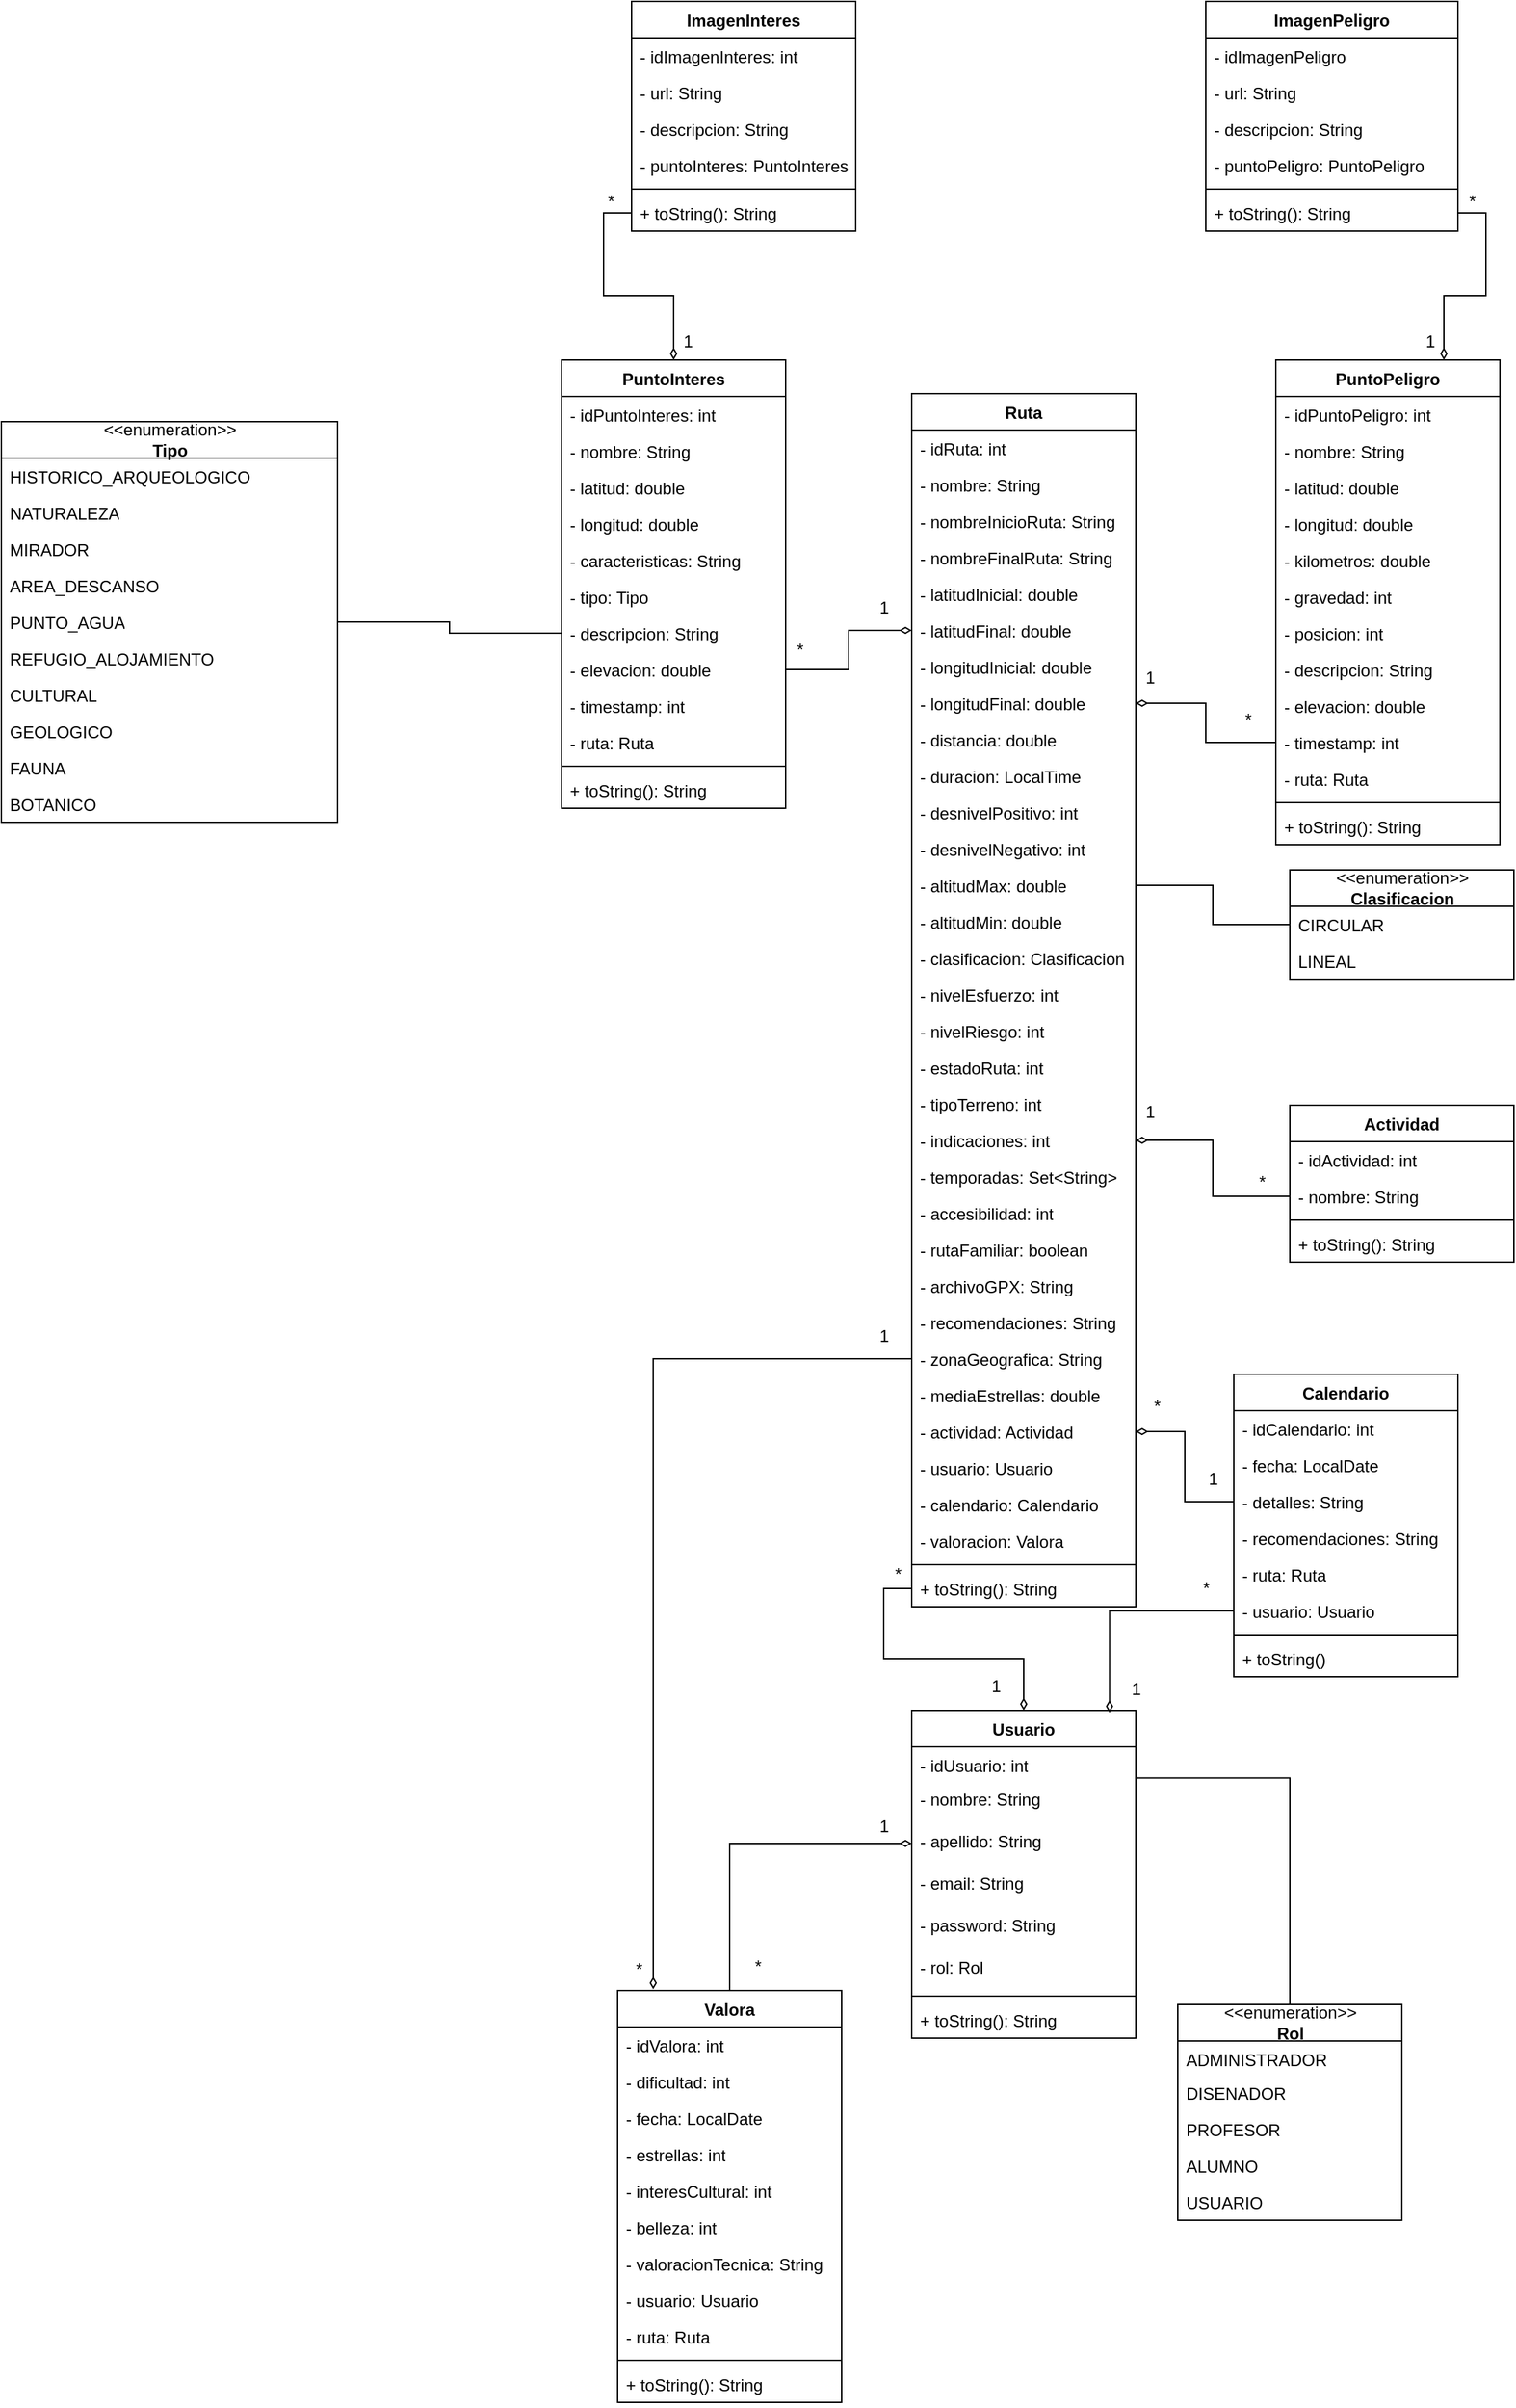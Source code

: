 <mxfile version="24.6.1" type="device">
  <diagram id="C5RBs43oDa-KdzZeNtuy" name="Page-1">
    <mxGraphModel dx="2514" dy="2162" grid="1" gridSize="10" guides="1" tooltips="1" connect="1" arrows="1" fold="1" page="1" pageScale="1" pageWidth="827" pageHeight="1169" math="0" shadow="0">
      <root>
        <mxCell id="WIyWlLk6GJQsqaUBKTNV-0" />
        <mxCell id="WIyWlLk6GJQsqaUBKTNV-1" parent="WIyWlLk6GJQsqaUBKTNV-0" />
        <mxCell id="MdU05wu-IwTiw0O_r14u-0" value="Usuario" style="swimlane;fontStyle=1;align=center;verticalAlign=top;childLayout=stackLayout;horizontal=1;startSize=26;horizontalStack=0;resizeParent=1;resizeParentMax=0;resizeLast=0;collapsible=1;marginBottom=0;whiteSpace=wrap;html=1;" parent="WIyWlLk6GJQsqaUBKTNV-1" vertex="1">
          <mxGeometry x="300" y="500" width="160" height="234" as="geometry" />
        </mxCell>
        <mxCell id="MdU05wu-IwTiw0O_r14u-1" value="- idUsuario: int" style="text;strokeColor=none;fillColor=none;align=left;verticalAlign=top;spacingLeft=4;spacingRight=4;overflow=hidden;rotatable=0;points=[[0,0.5],[1,0.5]];portConstraint=eastwest;whiteSpace=wrap;html=1;" parent="MdU05wu-IwTiw0O_r14u-0" vertex="1">
          <mxGeometry y="26" width="160" height="24" as="geometry" />
        </mxCell>
        <mxCell id="MdU05wu-IwTiw0O_r14u-82" value="- nombre: String" style="text;strokeColor=none;fillColor=none;align=left;verticalAlign=top;spacingLeft=4;spacingRight=4;overflow=hidden;rotatable=0;points=[[0,0.5],[1,0.5]];portConstraint=eastwest;whiteSpace=wrap;html=1;" parent="MdU05wu-IwTiw0O_r14u-0" vertex="1">
          <mxGeometry y="50" width="160" height="30" as="geometry" />
        </mxCell>
        <mxCell id="MdU05wu-IwTiw0O_r14u-83" value="- apellido: String" style="text;strokeColor=none;fillColor=none;align=left;verticalAlign=top;spacingLeft=4;spacingRight=4;overflow=hidden;rotatable=0;points=[[0,0.5],[1,0.5]];portConstraint=eastwest;whiteSpace=wrap;html=1;" parent="MdU05wu-IwTiw0O_r14u-0" vertex="1">
          <mxGeometry y="80" width="160" height="30" as="geometry" />
        </mxCell>
        <mxCell id="MdU05wu-IwTiw0O_r14u-87" value="- email: String" style="text;strokeColor=none;fillColor=none;align=left;verticalAlign=top;spacingLeft=4;spacingRight=4;overflow=hidden;rotatable=0;points=[[0,0.5],[1,0.5]];portConstraint=eastwest;whiteSpace=wrap;html=1;" parent="MdU05wu-IwTiw0O_r14u-0" vertex="1">
          <mxGeometry y="110" width="160" height="30" as="geometry" />
        </mxCell>
        <mxCell id="MdU05wu-IwTiw0O_r14u-88" value="- password: String" style="text;strokeColor=none;fillColor=none;align=left;verticalAlign=top;spacingLeft=4;spacingRight=4;overflow=hidden;rotatable=0;points=[[0,0.5],[1,0.5]];portConstraint=eastwest;whiteSpace=wrap;html=1;" parent="MdU05wu-IwTiw0O_r14u-0" vertex="1">
          <mxGeometry y="140" width="160" height="30" as="geometry" />
        </mxCell>
        <mxCell id="MdU05wu-IwTiw0O_r14u-89" value="- rol: Rol" style="text;strokeColor=none;fillColor=none;align=left;verticalAlign=top;spacingLeft=4;spacingRight=4;overflow=hidden;rotatable=0;points=[[0,0.5],[1,0.5]];portConstraint=eastwest;whiteSpace=wrap;html=1;" parent="MdU05wu-IwTiw0O_r14u-0" vertex="1">
          <mxGeometry y="170" width="160" height="30" as="geometry" />
        </mxCell>
        <mxCell id="MdU05wu-IwTiw0O_r14u-2" value="" style="line;strokeWidth=1;fillColor=none;align=left;verticalAlign=middle;spacingTop=-1;spacingLeft=3;spacingRight=3;rotatable=0;labelPosition=right;points=[];portConstraint=eastwest;strokeColor=inherit;" parent="MdU05wu-IwTiw0O_r14u-0" vertex="1">
          <mxGeometry y="200" width="160" height="8" as="geometry" />
        </mxCell>
        <mxCell id="MdU05wu-IwTiw0O_r14u-3" value="+ toString(): String" style="text;strokeColor=none;fillColor=none;align=left;verticalAlign=top;spacingLeft=4;spacingRight=4;overflow=hidden;rotatable=0;points=[[0,0.5],[1,0.5]];portConstraint=eastwest;whiteSpace=wrap;html=1;" parent="MdU05wu-IwTiw0O_r14u-0" vertex="1">
          <mxGeometry y="208" width="160" height="26" as="geometry" />
        </mxCell>
        <mxCell id="MdU05wu-IwTiw0O_r14u-57" value="&lt;div&gt;&amp;lt;&amp;lt;enumeration&amp;gt;&amp;gt;&lt;/div&gt;&lt;div&gt;&lt;b&gt;Rol&lt;/b&gt;&lt;/div&gt;" style="swimlane;fontStyle=0;childLayout=stackLayout;horizontal=1;startSize=26;fillColor=none;horizontalStack=0;resizeParent=1;resizeParentMax=0;resizeLast=0;collapsible=1;marginBottom=0;html=1;" parent="WIyWlLk6GJQsqaUBKTNV-1" vertex="1">
          <mxGeometry x="490" y="710" width="160" height="154" as="geometry" />
        </mxCell>
        <mxCell id="MdU05wu-IwTiw0O_r14u-58" value="ADMINISTRADOR" style="text;strokeColor=none;fillColor=none;align=left;verticalAlign=top;spacingLeft=4;spacingRight=4;overflow=hidden;rotatable=0;points=[[0,0.5],[1,0.5]];portConstraint=eastwest;whiteSpace=wrap;html=1;" parent="MdU05wu-IwTiw0O_r14u-57" vertex="1">
          <mxGeometry y="26" width="160" height="24" as="geometry" />
        </mxCell>
        <mxCell id="MdU05wu-IwTiw0O_r14u-59" value="DISENADOR" style="text;strokeColor=none;fillColor=none;align=left;verticalAlign=top;spacingLeft=4;spacingRight=4;overflow=hidden;rotatable=0;points=[[0,0.5],[1,0.5]];portConstraint=eastwest;whiteSpace=wrap;html=1;" parent="MdU05wu-IwTiw0O_r14u-57" vertex="1">
          <mxGeometry y="50" width="160" height="26" as="geometry" />
        </mxCell>
        <mxCell id="MdU05wu-IwTiw0O_r14u-60" value="PROFESOR" style="text;strokeColor=none;fillColor=none;align=left;verticalAlign=top;spacingLeft=4;spacingRight=4;overflow=hidden;rotatable=0;points=[[0,0.5],[1,0.5]];portConstraint=eastwest;whiteSpace=wrap;html=1;" parent="MdU05wu-IwTiw0O_r14u-57" vertex="1">
          <mxGeometry y="76" width="160" height="26" as="geometry" />
        </mxCell>
        <mxCell id="MdU05wu-IwTiw0O_r14u-64" value="ALUMNO" style="text;strokeColor=none;fillColor=none;align=left;verticalAlign=top;spacingLeft=4;spacingRight=4;overflow=hidden;rotatable=0;points=[[0,0.5],[1,0.5]];portConstraint=eastwest;whiteSpace=wrap;html=1;" parent="MdU05wu-IwTiw0O_r14u-57" vertex="1">
          <mxGeometry y="102" width="160" height="26" as="geometry" />
        </mxCell>
        <mxCell id="MdU05wu-IwTiw0O_r14u-65" value="USUARIO" style="text;strokeColor=none;fillColor=none;align=left;verticalAlign=top;spacingLeft=4;spacingRight=4;overflow=hidden;rotatable=0;points=[[0,0.5],[1,0.5]];portConstraint=eastwest;whiteSpace=wrap;html=1;" parent="MdU05wu-IwTiw0O_r14u-57" vertex="1">
          <mxGeometry y="128" width="160" height="26" as="geometry" />
        </mxCell>
        <mxCell id="MdU05wu-IwTiw0O_r14u-68" style="edgeStyle=orthogonalEdgeStyle;rounded=0;orthogonalLoop=1;jettySize=auto;html=1;exitX=0.5;exitY=0;exitDx=0;exitDy=0;entryX=1.006;entryY=0.926;entryDx=0;entryDy=0;entryPerimeter=0;endArrow=none;endFill=0;" parent="WIyWlLk6GJQsqaUBKTNV-1" source="MdU05wu-IwTiw0O_r14u-57" target="MdU05wu-IwTiw0O_r14u-1" edge="1">
          <mxGeometry relative="1" as="geometry" />
        </mxCell>
        <mxCell id="MdU05wu-IwTiw0O_r14u-90" style="edgeStyle=orthogonalEdgeStyle;rounded=0;orthogonalLoop=1;jettySize=auto;html=1;exitX=0.5;exitY=0;exitDx=0;exitDy=0;entryX=0;entryY=0.5;entryDx=0;entryDy=0;endArrow=diamondThin;endFill=0;" parent="WIyWlLk6GJQsqaUBKTNV-1" source="MdU05wu-IwTiw0O_r14u-69" target="MdU05wu-IwTiw0O_r14u-83" edge="1">
          <mxGeometry relative="1" as="geometry" />
        </mxCell>
        <mxCell id="MdU05wu-IwTiw0O_r14u-69" value="Valora" style="swimlane;fontStyle=1;align=center;verticalAlign=top;childLayout=stackLayout;horizontal=1;startSize=26;horizontalStack=0;resizeParent=1;resizeParentMax=0;resizeLast=0;collapsible=1;marginBottom=0;whiteSpace=wrap;html=1;" parent="WIyWlLk6GJQsqaUBKTNV-1" vertex="1">
          <mxGeometry x="90" y="700" width="160" height="294" as="geometry" />
        </mxCell>
        <mxCell id="MdU05wu-IwTiw0O_r14u-70" value="- idValora: int" style="text;strokeColor=none;fillColor=none;align=left;verticalAlign=top;spacingLeft=4;spacingRight=4;overflow=hidden;rotatable=0;points=[[0,0.5],[1,0.5]];portConstraint=eastwest;whiteSpace=wrap;html=1;" parent="MdU05wu-IwTiw0O_r14u-69" vertex="1">
          <mxGeometry y="26" width="160" height="26" as="geometry" />
        </mxCell>
        <mxCell id="MdU05wu-IwTiw0O_r14u-73" value="- dificultad: int" style="text;strokeColor=none;fillColor=none;align=left;verticalAlign=top;spacingLeft=4;spacingRight=4;overflow=hidden;rotatable=0;points=[[0,0.5],[1,0.5]];portConstraint=eastwest;whiteSpace=wrap;html=1;" parent="MdU05wu-IwTiw0O_r14u-69" vertex="1">
          <mxGeometry y="52" width="160" height="26" as="geometry" />
        </mxCell>
        <mxCell id="MdU05wu-IwTiw0O_r14u-75" value="- fecha: LocalDate" style="text;strokeColor=none;fillColor=none;align=left;verticalAlign=top;spacingLeft=4;spacingRight=4;overflow=hidden;rotatable=0;points=[[0,0.5],[1,0.5]];portConstraint=eastwest;whiteSpace=wrap;html=1;" parent="MdU05wu-IwTiw0O_r14u-69" vertex="1">
          <mxGeometry y="78" width="160" height="26" as="geometry" />
        </mxCell>
        <mxCell id="MdU05wu-IwTiw0O_r14u-76" value="- estrellas: int" style="text;strokeColor=none;fillColor=none;align=left;verticalAlign=top;spacingLeft=4;spacingRight=4;overflow=hidden;rotatable=0;points=[[0,0.5],[1,0.5]];portConstraint=eastwest;whiteSpace=wrap;html=1;" parent="MdU05wu-IwTiw0O_r14u-69" vertex="1">
          <mxGeometry y="104" width="160" height="26" as="geometry" />
        </mxCell>
        <mxCell id="MdU05wu-IwTiw0O_r14u-77" value="- interesCultural: int" style="text;strokeColor=none;fillColor=none;align=left;verticalAlign=top;spacingLeft=4;spacingRight=4;overflow=hidden;rotatable=0;points=[[0,0.5],[1,0.5]];portConstraint=eastwest;whiteSpace=wrap;html=1;" parent="MdU05wu-IwTiw0O_r14u-69" vertex="1">
          <mxGeometry y="130" width="160" height="26" as="geometry" />
        </mxCell>
        <mxCell id="MdU05wu-IwTiw0O_r14u-78" value="- belleza: int" style="text;strokeColor=none;fillColor=none;align=left;verticalAlign=top;spacingLeft=4;spacingRight=4;overflow=hidden;rotatable=0;points=[[0,0.5],[1,0.5]];portConstraint=eastwest;whiteSpace=wrap;html=1;" parent="MdU05wu-IwTiw0O_r14u-69" vertex="1">
          <mxGeometry y="156" width="160" height="26" as="geometry" />
        </mxCell>
        <mxCell id="MdU05wu-IwTiw0O_r14u-79" value="- valoracionTecnica: String" style="text;strokeColor=none;fillColor=none;align=left;verticalAlign=top;spacingLeft=4;spacingRight=4;overflow=hidden;rotatable=0;points=[[0,0.5],[1,0.5]];portConstraint=eastwest;whiteSpace=wrap;html=1;" parent="MdU05wu-IwTiw0O_r14u-69" vertex="1">
          <mxGeometry y="182" width="160" height="26" as="geometry" />
        </mxCell>
        <mxCell id="MdU05wu-IwTiw0O_r14u-80" value="- usuario: Usuario" style="text;strokeColor=none;fillColor=none;align=left;verticalAlign=top;spacingLeft=4;spacingRight=4;overflow=hidden;rotatable=0;points=[[0,0.5],[1,0.5]];portConstraint=eastwest;whiteSpace=wrap;html=1;" parent="MdU05wu-IwTiw0O_r14u-69" vertex="1">
          <mxGeometry y="208" width="160" height="26" as="geometry" />
        </mxCell>
        <mxCell id="MdU05wu-IwTiw0O_r14u-81" value="- ruta: Ruta" style="text;strokeColor=none;fillColor=none;align=left;verticalAlign=top;spacingLeft=4;spacingRight=4;overflow=hidden;rotatable=0;points=[[0,0.5],[1,0.5]];portConstraint=eastwest;whiteSpace=wrap;html=1;" parent="MdU05wu-IwTiw0O_r14u-69" vertex="1">
          <mxGeometry y="234" width="160" height="26" as="geometry" />
        </mxCell>
        <mxCell id="MdU05wu-IwTiw0O_r14u-71" value="" style="line;strokeWidth=1;fillColor=none;align=left;verticalAlign=middle;spacingTop=-1;spacingLeft=3;spacingRight=3;rotatable=0;labelPosition=right;points=[];portConstraint=eastwest;strokeColor=inherit;" parent="MdU05wu-IwTiw0O_r14u-69" vertex="1">
          <mxGeometry y="260" width="160" height="8" as="geometry" />
        </mxCell>
        <mxCell id="MdU05wu-IwTiw0O_r14u-72" value="+ toString(): String" style="text;strokeColor=none;fillColor=none;align=left;verticalAlign=top;spacingLeft=4;spacingRight=4;overflow=hidden;rotatable=0;points=[[0,0.5],[1,0.5]];portConstraint=eastwest;whiteSpace=wrap;html=1;" parent="MdU05wu-IwTiw0O_r14u-69" vertex="1">
          <mxGeometry y="268" width="160" height="26" as="geometry" />
        </mxCell>
        <mxCell id="MdU05wu-IwTiw0O_r14u-91" value="Calendario" style="swimlane;fontStyle=1;align=center;verticalAlign=top;childLayout=stackLayout;horizontal=1;startSize=26;horizontalStack=0;resizeParent=1;resizeParentMax=0;resizeLast=0;collapsible=1;marginBottom=0;whiteSpace=wrap;html=1;" parent="WIyWlLk6GJQsqaUBKTNV-1" vertex="1">
          <mxGeometry x="530" y="260" width="160" height="216" as="geometry" />
        </mxCell>
        <mxCell id="MdU05wu-IwTiw0O_r14u-92" value="- idCalendario: int" style="text;strokeColor=none;fillColor=none;align=left;verticalAlign=top;spacingLeft=4;spacingRight=4;overflow=hidden;rotatable=0;points=[[0,0.5],[1,0.5]];portConstraint=eastwest;whiteSpace=wrap;html=1;" parent="MdU05wu-IwTiw0O_r14u-91" vertex="1">
          <mxGeometry y="26" width="160" height="26" as="geometry" />
        </mxCell>
        <mxCell id="MdU05wu-IwTiw0O_r14u-95" value="- fecha: LocalDate" style="text;strokeColor=none;fillColor=none;align=left;verticalAlign=top;spacingLeft=4;spacingRight=4;overflow=hidden;rotatable=0;points=[[0,0.5],[1,0.5]];portConstraint=eastwest;whiteSpace=wrap;html=1;" parent="MdU05wu-IwTiw0O_r14u-91" vertex="1">
          <mxGeometry y="52" width="160" height="26" as="geometry" />
        </mxCell>
        <mxCell id="MdU05wu-IwTiw0O_r14u-96" value="- detalles: String" style="text;strokeColor=none;fillColor=none;align=left;verticalAlign=top;spacingLeft=4;spacingRight=4;overflow=hidden;rotatable=0;points=[[0,0.5],[1,0.5]];portConstraint=eastwest;whiteSpace=wrap;html=1;" parent="MdU05wu-IwTiw0O_r14u-91" vertex="1">
          <mxGeometry y="78" width="160" height="26" as="geometry" />
        </mxCell>
        <mxCell id="MdU05wu-IwTiw0O_r14u-97" value="- recomendaciones: String" style="text;strokeColor=none;fillColor=none;align=left;verticalAlign=top;spacingLeft=4;spacingRight=4;overflow=hidden;rotatable=0;points=[[0,0.5],[1,0.5]];portConstraint=eastwest;whiteSpace=wrap;html=1;" parent="MdU05wu-IwTiw0O_r14u-91" vertex="1">
          <mxGeometry y="104" width="160" height="26" as="geometry" />
        </mxCell>
        <mxCell id="MdU05wu-IwTiw0O_r14u-98" value="- ruta: Ruta" style="text;strokeColor=none;fillColor=none;align=left;verticalAlign=top;spacingLeft=4;spacingRight=4;overflow=hidden;rotatable=0;points=[[0,0.5],[1,0.5]];portConstraint=eastwest;whiteSpace=wrap;html=1;" parent="MdU05wu-IwTiw0O_r14u-91" vertex="1">
          <mxGeometry y="130" width="160" height="26" as="geometry" />
        </mxCell>
        <mxCell id="MdU05wu-IwTiw0O_r14u-99" value="- usuario: Usuario" style="text;strokeColor=none;fillColor=none;align=left;verticalAlign=top;spacingLeft=4;spacingRight=4;overflow=hidden;rotatable=0;points=[[0,0.5],[1,0.5]];portConstraint=eastwest;whiteSpace=wrap;html=1;" parent="MdU05wu-IwTiw0O_r14u-91" vertex="1">
          <mxGeometry y="156" width="160" height="26" as="geometry" />
        </mxCell>
        <mxCell id="MdU05wu-IwTiw0O_r14u-93" value="" style="line;strokeWidth=1;fillColor=none;align=left;verticalAlign=middle;spacingTop=-1;spacingLeft=3;spacingRight=3;rotatable=0;labelPosition=right;points=[];portConstraint=eastwest;strokeColor=inherit;" parent="MdU05wu-IwTiw0O_r14u-91" vertex="1">
          <mxGeometry y="182" width="160" height="8" as="geometry" />
        </mxCell>
        <mxCell id="MdU05wu-IwTiw0O_r14u-94" value="+ toString()" style="text;strokeColor=none;fillColor=none;align=left;verticalAlign=top;spacingLeft=4;spacingRight=4;overflow=hidden;rotatable=0;points=[[0,0.5],[1,0.5]];portConstraint=eastwest;whiteSpace=wrap;html=1;" parent="MdU05wu-IwTiw0O_r14u-91" vertex="1">
          <mxGeometry y="190" width="160" height="26" as="geometry" />
        </mxCell>
        <mxCell id="MdU05wu-IwTiw0O_r14u-101" value="Ruta" style="swimlane;fontStyle=1;align=center;verticalAlign=top;childLayout=stackLayout;horizontal=1;startSize=26;horizontalStack=0;resizeParent=1;resizeParentMax=0;resizeLast=0;collapsible=1;marginBottom=0;whiteSpace=wrap;html=1;" parent="WIyWlLk6GJQsqaUBKTNV-1" vertex="1">
          <mxGeometry x="300" y="-440" width="160" height="866" as="geometry" />
        </mxCell>
        <mxCell id="MdU05wu-IwTiw0O_r14u-102" value="- idRuta: int" style="text;strokeColor=none;fillColor=none;align=left;verticalAlign=top;spacingLeft=4;spacingRight=4;overflow=hidden;rotatable=0;points=[[0,0.5],[1,0.5]];portConstraint=eastwest;whiteSpace=wrap;html=1;" parent="MdU05wu-IwTiw0O_r14u-101" vertex="1">
          <mxGeometry y="26" width="160" height="26" as="geometry" />
        </mxCell>
        <mxCell id="MdU05wu-IwTiw0O_r14u-105" value="- nombre: String" style="text;strokeColor=none;fillColor=none;align=left;verticalAlign=top;spacingLeft=4;spacingRight=4;overflow=hidden;rotatable=0;points=[[0,0.5],[1,0.5]];portConstraint=eastwest;whiteSpace=wrap;html=1;" parent="MdU05wu-IwTiw0O_r14u-101" vertex="1">
          <mxGeometry y="52" width="160" height="26" as="geometry" />
        </mxCell>
        <mxCell id="MdU05wu-IwTiw0O_r14u-106" value="- nombreInicioRuta: String" style="text;strokeColor=none;fillColor=none;align=left;verticalAlign=top;spacingLeft=4;spacingRight=4;overflow=hidden;rotatable=0;points=[[0,0.5],[1,0.5]];portConstraint=eastwest;whiteSpace=wrap;html=1;" parent="MdU05wu-IwTiw0O_r14u-101" vertex="1">
          <mxGeometry y="78" width="160" height="26" as="geometry" />
        </mxCell>
        <mxCell id="MdU05wu-IwTiw0O_r14u-107" value="- nombreFinalRuta: String" style="text;strokeColor=none;fillColor=none;align=left;verticalAlign=top;spacingLeft=4;spacingRight=4;overflow=hidden;rotatable=0;points=[[0,0.5],[1,0.5]];portConstraint=eastwest;whiteSpace=wrap;html=1;" parent="MdU05wu-IwTiw0O_r14u-101" vertex="1">
          <mxGeometry y="104" width="160" height="26" as="geometry" />
        </mxCell>
        <mxCell id="MdU05wu-IwTiw0O_r14u-108" value="- latitudInicial: double" style="text;strokeColor=none;fillColor=none;align=left;verticalAlign=top;spacingLeft=4;spacingRight=4;overflow=hidden;rotatable=0;points=[[0,0.5],[1,0.5]];portConstraint=eastwest;whiteSpace=wrap;html=1;" parent="MdU05wu-IwTiw0O_r14u-101" vertex="1">
          <mxGeometry y="130" width="160" height="26" as="geometry" />
        </mxCell>
        <mxCell id="MdU05wu-IwTiw0O_r14u-109" value="- latitudFinal: double" style="text;strokeColor=none;fillColor=none;align=left;verticalAlign=top;spacingLeft=4;spacingRight=4;overflow=hidden;rotatable=0;points=[[0,0.5],[1,0.5]];portConstraint=eastwest;whiteSpace=wrap;html=1;" parent="MdU05wu-IwTiw0O_r14u-101" vertex="1">
          <mxGeometry y="156" width="160" height="26" as="geometry" />
        </mxCell>
        <mxCell id="MdU05wu-IwTiw0O_r14u-110" value="- longitudInicial: double" style="text;strokeColor=none;fillColor=none;align=left;verticalAlign=top;spacingLeft=4;spacingRight=4;overflow=hidden;rotatable=0;points=[[0,0.5],[1,0.5]];portConstraint=eastwest;whiteSpace=wrap;html=1;" parent="MdU05wu-IwTiw0O_r14u-101" vertex="1">
          <mxGeometry y="182" width="160" height="26" as="geometry" />
        </mxCell>
        <mxCell id="MdU05wu-IwTiw0O_r14u-111" value="- longitudFinal: double" style="text;strokeColor=none;fillColor=none;align=left;verticalAlign=top;spacingLeft=4;spacingRight=4;overflow=hidden;rotatable=0;points=[[0,0.5],[1,0.5]];portConstraint=eastwest;whiteSpace=wrap;html=1;" parent="MdU05wu-IwTiw0O_r14u-101" vertex="1">
          <mxGeometry y="208" width="160" height="26" as="geometry" />
        </mxCell>
        <mxCell id="MdU05wu-IwTiw0O_r14u-112" value="- distancia: double" style="text;strokeColor=none;fillColor=none;align=left;verticalAlign=top;spacingLeft=4;spacingRight=4;overflow=hidden;rotatable=0;points=[[0,0.5],[1,0.5]];portConstraint=eastwest;whiteSpace=wrap;html=1;" parent="MdU05wu-IwTiw0O_r14u-101" vertex="1">
          <mxGeometry y="234" width="160" height="26" as="geometry" />
        </mxCell>
        <mxCell id="MdU05wu-IwTiw0O_r14u-113" value="- duracion: LocalTime" style="text;strokeColor=none;fillColor=none;align=left;verticalAlign=top;spacingLeft=4;spacingRight=4;overflow=hidden;rotatable=0;points=[[0,0.5],[1,0.5]];portConstraint=eastwest;whiteSpace=wrap;html=1;" parent="MdU05wu-IwTiw0O_r14u-101" vertex="1">
          <mxGeometry y="260" width="160" height="26" as="geometry" />
        </mxCell>
        <mxCell id="MdU05wu-IwTiw0O_r14u-114" value="- desnivelPositivo: int" style="text;strokeColor=none;fillColor=none;align=left;verticalAlign=top;spacingLeft=4;spacingRight=4;overflow=hidden;rotatable=0;points=[[0,0.5],[1,0.5]];portConstraint=eastwest;whiteSpace=wrap;html=1;" parent="MdU05wu-IwTiw0O_r14u-101" vertex="1">
          <mxGeometry y="286" width="160" height="26" as="geometry" />
        </mxCell>
        <mxCell id="MdU05wu-IwTiw0O_r14u-115" value="- desnivelNegativo: int" style="text;strokeColor=none;fillColor=none;align=left;verticalAlign=top;spacingLeft=4;spacingRight=4;overflow=hidden;rotatable=0;points=[[0,0.5],[1,0.5]];portConstraint=eastwest;whiteSpace=wrap;html=1;" parent="MdU05wu-IwTiw0O_r14u-101" vertex="1">
          <mxGeometry y="312" width="160" height="26" as="geometry" />
        </mxCell>
        <mxCell id="MdU05wu-IwTiw0O_r14u-116" value="- altitudMax: double" style="text;strokeColor=none;fillColor=none;align=left;verticalAlign=top;spacingLeft=4;spacingRight=4;overflow=hidden;rotatable=0;points=[[0,0.5],[1,0.5]];portConstraint=eastwest;whiteSpace=wrap;html=1;" parent="MdU05wu-IwTiw0O_r14u-101" vertex="1">
          <mxGeometry y="338" width="160" height="26" as="geometry" />
        </mxCell>
        <mxCell id="MdU05wu-IwTiw0O_r14u-117" value="- altitudMin: double" style="text;strokeColor=none;fillColor=none;align=left;verticalAlign=top;spacingLeft=4;spacingRight=4;overflow=hidden;rotatable=0;points=[[0,0.5],[1,0.5]];portConstraint=eastwest;whiteSpace=wrap;html=1;" parent="MdU05wu-IwTiw0O_r14u-101" vertex="1">
          <mxGeometry y="364" width="160" height="26" as="geometry" />
        </mxCell>
        <mxCell id="MdU05wu-IwTiw0O_r14u-119" value="- clasificacion: Clasificacion" style="text;strokeColor=none;fillColor=none;align=left;verticalAlign=top;spacingLeft=4;spacingRight=4;overflow=hidden;rotatable=0;points=[[0,0.5],[1,0.5]];portConstraint=eastwest;whiteSpace=wrap;html=1;" parent="MdU05wu-IwTiw0O_r14u-101" vertex="1">
          <mxGeometry y="390" width="160" height="26" as="geometry" />
        </mxCell>
        <mxCell id="MdU05wu-IwTiw0O_r14u-118" value="- nivelEsfuerzo: int" style="text;strokeColor=none;fillColor=none;align=left;verticalAlign=top;spacingLeft=4;spacingRight=4;overflow=hidden;rotatable=0;points=[[0,0.5],[1,0.5]];portConstraint=eastwest;whiteSpace=wrap;html=1;" parent="MdU05wu-IwTiw0O_r14u-101" vertex="1">
          <mxGeometry y="416" width="160" height="26" as="geometry" />
        </mxCell>
        <mxCell id="MdU05wu-IwTiw0O_r14u-120" value="- nivelRiesgo: int" style="text;strokeColor=none;fillColor=none;align=left;verticalAlign=top;spacingLeft=4;spacingRight=4;overflow=hidden;rotatable=0;points=[[0,0.5],[1,0.5]];portConstraint=eastwest;whiteSpace=wrap;html=1;" parent="MdU05wu-IwTiw0O_r14u-101" vertex="1">
          <mxGeometry y="442" width="160" height="26" as="geometry" />
        </mxCell>
        <mxCell id="MdU05wu-IwTiw0O_r14u-121" value="- estadoRuta: int" style="text;strokeColor=none;fillColor=none;align=left;verticalAlign=top;spacingLeft=4;spacingRight=4;overflow=hidden;rotatable=0;points=[[0,0.5],[1,0.5]];portConstraint=eastwest;whiteSpace=wrap;html=1;" parent="MdU05wu-IwTiw0O_r14u-101" vertex="1">
          <mxGeometry y="468" width="160" height="26" as="geometry" />
        </mxCell>
        <mxCell id="MdU05wu-IwTiw0O_r14u-122" value="- tipoTerreno: int" style="text;strokeColor=none;fillColor=none;align=left;verticalAlign=top;spacingLeft=4;spacingRight=4;overflow=hidden;rotatable=0;points=[[0,0.5],[1,0.5]];portConstraint=eastwest;whiteSpace=wrap;html=1;" parent="MdU05wu-IwTiw0O_r14u-101" vertex="1">
          <mxGeometry y="494" width="160" height="26" as="geometry" />
        </mxCell>
        <mxCell id="MdU05wu-IwTiw0O_r14u-123" value="- indicaciones: int" style="text;strokeColor=none;fillColor=none;align=left;verticalAlign=top;spacingLeft=4;spacingRight=4;overflow=hidden;rotatable=0;points=[[0,0.5],[1,0.5]];portConstraint=eastwest;whiteSpace=wrap;html=1;" parent="MdU05wu-IwTiw0O_r14u-101" vertex="1">
          <mxGeometry y="520" width="160" height="26" as="geometry" />
        </mxCell>
        <mxCell id="MdU05wu-IwTiw0O_r14u-125" value="- temporadas: Set&amp;lt;String&amp;gt;" style="text;strokeColor=none;fillColor=none;align=left;verticalAlign=top;spacingLeft=4;spacingRight=4;overflow=hidden;rotatable=0;points=[[0,0.5],[1,0.5]];portConstraint=eastwest;whiteSpace=wrap;html=1;" parent="MdU05wu-IwTiw0O_r14u-101" vertex="1">
          <mxGeometry y="546" width="160" height="26" as="geometry" />
        </mxCell>
        <mxCell id="MdU05wu-IwTiw0O_r14u-124" value="- accesibilidad: int" style="text;strokeColor=none;fillColor=none;align=left;verticalAlign=top;spacingLeft=4;spacingRight=4;overflow=hidden;rotatable=0;points=[[0,0.5],[1,0.5]];portConstraint=eastwest;whiteSpace=wrap;html=1;" parent="MdU05wu-IwTiw0O_r14u-101" vertex="1">
          <mxGeometry y="572" width="160" height="26" as="geometry" />
        </mxCell>
        <mxCell id="MdU05wu-IwTiw0O_r14u-127" value="- rutaFamiliar: boolean" style="text;strokeColor=none;fillColor=none;align=left;verticalAlign=top;spacingLeft=4;spacingRight=4;overflow=hidden;rotatable=0;points=[[0,0.5],[1,0.5]];portConstraint=eastwest;whiteSpace=wrap;html=1;" parent="MdU05wu-IwTiw0O_r14u-101" vertex="1">
          <mxGeometry y="598" width="160" height="26" as="geometry" />
        </mxCell>
        <mxCell id="MdU05wu-IwTiw0O_r14u-128" value="- archivoGPX: String" style="text;strokeColor=none;fillColor=none;align=left;verticalAlign=top;spacingLeft=4;spacingRight=4;overflow=hidden;rotatable=0;points=[[0,0.5],[1,0.5]];portConstraint=eastwest;whiteSpace=wrap;html=1;" parent="MdU05wu-IwTiw0O_r14u-101" vertex="1">
          <mxGeometry y="624" width="160" height="26" as="geometry" />
        </mxCell>
        <mxCell id="MdU05wu-IwTiw0O_r14u-129" value="- recomendaciones: String" style="text;strokeColor=none;fillColor=none;align=left;verticalAlign=top;spacingLeft=4;spacingRight=4;overflow=hidden;rotatable=0;points=[[0,0.5],[1,0.5]];portConstraint=eastwest;whiteSpace=wrap;html=1;" parent="MdU05wu-IwTiw0O_r14u-101" vertex="1">
          <mxGeometry y="650" width="160" height="26" as="geometry" />
        </mxCell>
        <mxCell id="MdU05wu-IwTiw0O_r14u-130" value="- zonaGeografica: String" style="text;strokeColor=none;fillColor=none;align=left;verticalAlign=top;spacingLeft=4;spacingRight=4;overflow=hidden;rotatable=0;points=[[0,0.5],[1,0.5]];portConstraint=eastwest;whiteSpace=wrap;html=1;" parent="MdU05wu-IwTiw0O_r14u-101" vertex="1">
          <mxGeometry y="676" width="160" height="26" as="geometry" />
        </mxCell>
        <mxCell id="MdU05wu-IwTiw0O_r14u-131" value="- mediaEstrellas: double" style="text;strokeColor=none;fillColor=none;align=left;verticalAlign=top;spacingLeft=4;spacingRight=4;overflow=hidden;rotatable=0;points=[[0,0.5],[1,0.5]];portConstraint=eastwest;whiteSpace=wrap;html=1;" parent="MdU05wu-IwTiw0O_r14u-101" vertex="1">
          <mxGeometry y="702" width="160" height="26" as="geometry" />
        </mxCell>
        <mxCell id="MdU05wu-IwTiw0O_r14u-132" value="- actividad: Actividad" style="text;strokeColor=none;fillColor=none;align=left;verticalAlign=top;spacingLeft=4;spacingRight=4;overflow=hidden;rotatable=0;points=[[0,0.5],[1,0.5]];portConstraint=eastwest;whiteSpace=wrap;html=1;" parent="MdU05wu-IwTiw0O_r14u-101" vertex="1">
          <mxGeometry y="728" width="160" height="26" as="geometry" />
        </mxCell>
        <mxCell id="0rSXSBS4S2VbxD1j1m-5-3" value="- usuario: Usuario" style="text;strokeColor=none;fillColor=none;align=left;verticalAlign=top;spacingLeft=4;spacingRight=4;overflow=hidden;rotatable=0;points=[[0,0.5],[1,0.5]];portConstraint=eastwest;whiteSpace=wrap;html=1;" vertex="1" parent="MdU05wu-IwTiw0O_r14u-101">
          <mxGeometry y="754" width="160" height="26" as="geometry" />
        </mxCell>
        <mxCell id="0rSXSBS4S2VbxD1j1m-5-11" value="- calendario: Calendario" style="text;strokeColor=none;fillColor=none;align=left;verticalAlign=top;spacingLeft=4;spacingRight=4;overflow=hidden;rotatable=0;points=[[0,0.5],[1,0.5]];portConstraint=eastwest;whiteSpace=wrap;html=1;" vertex="1" parent="MdU05wu-IwTiw0O_r14u-101">
          <mxGeometry y="780" width="160" height="26" as="geometry" />
        </mxCell>
        <mxCell id="MdU05wu-IwTiw0O_r14u-126" value="- valoracion: Valora" style="text;strokeColor=none;fillColor=none;align=left;verticalAlign=top;spacingLeft=4;spacingRight=4;overflow=hidden;rotatable=0;points=[[0,0.5],[1,0.5]];portConstraint=eastwest;whiteSpace=wrap;html=1;" parent="MdU05wu-IwTiw0O_r14u-101" vertex="1">
          <mxGeometry y="806" width="160" height="26" as="geometry" />
        </mxCell>
        <mxCell id="MdU05wu-IwTiw0O_r14u-103" value="" style="line;strokeWidth=1;fillColor=none;align=left;verticalAlign=middle;spacingTop=-1;spacingLeft=3;spacingRight=3;rotatable=0;labelPosition=right;points=[];portConstraint=eastwest;strokeColor=inherit;" parent="MdU05wu-IwTiw0O_r14u-101" vertex="1">
          <mxGeometry y="832" width="160" height="8" as="geometry" />
        </mxCell>
        <mxCell id="MdU05wu-IwTiw0O_r14u-104" value="+ toString(): String" style="text;strokeColor=none;fillColor=none;align=left;verticalAlign=top;spacingLeft=4;spacingRight=4;overflow=hidden;rotatable=0;points=[[0,0.5],[1,0.5]];portConstraint=eastwest;whiteSpace=wrap;html=1;" parent="MdU05wu-IwTiw0O_r14u-101" vertex="1">
          <mxGeometry y="840" width="160" height="26" as="geometry" />
        </mxCell>
        <mxCell id="MdU05wu-IwTiw0O_r14u-133" style="edgeStyle=orthogonalEdgeStyle;rounded=0;orthogonalLoop=1;jettySize=auto;html=1;exitX=0;exitY=0.5;exitDx=0;exitDy=0;entryX=0.5;entryY=0;entryDx=0;entryDy=0;endArrow=diamondThin;endFill=0;" parent="WIyWlLk6GJQsqaUBKTNV-1" source="MdU05wu-IwTiw0O_r14u-104" target="MdU05wu-IwTiw0O_r14u-0" edge="1">
          <mxGeometry relative="1" as="geometry" />
        </mxCell>
        <mxCell id="MdU05wu-IwTiw0O_r14u-134" value="&amp;lt;&amp;lt;enumeration&amp;gt;&amp;gt;&lt;div&gt;&lt;b&gt;Clasificacion&lt;/b&gt;&lt;/div&gt;" style="swimlane;fontStyle=0;childLayout=stackLayout;horizontal=1;startSize=26;fillColor=none;horizontalStack=0;resizeParent=1;resizeParentMax=0;resizeLast=0;collapsible=1;marginBottom=0;html=1;" parent="WIyWlLk6GJQsqaUBKTNV-1" vertex="1">
          <mxGeometry x="570" y="-100" width="160" height="78" as="geometry" />
        </mxCell>
        <mxCell id="MdU05wu-IwTiw0O_r14u-135" value="CIRCULAR" style="text;strokeColor=none;fillColor=none;align=left;verticalAlign=top;spacingLeft=4;spacingRight=4;overflow=hidden;rotatable=0;points=[[0,0.5],[1,0.5]];portConstraint=eastwest;whiteSpace=wrap;html=1;" parent="MdU05wu-IwTiw0O_r14u-134" vertex="1">
          <mxGeometry y="26" width="160" height="26" as="geometry" />
        </mxCell>
        <mxCell id="MdU05wu-IwTiw0O_r14u-136" value="LINEAL" style="text;strokeColor=none;fillColor=none;align=left;verticalAlign=top;spacingLeft=4;spacingRight=4;overflow=hidden;rotatable=0;points=[[0,0.5],[1,0.5]];portConstraint=eastwest;whiteSpace=wrap;html=1;" parent="MdU05wu-IwTiw0O_r14u-134" vertex="1">
          <mxGeometry y="52" width="160" height="26" as="geometry" />
        </mxCell>
        <mxCell id="MdU05wu-IwTiw0O_r14u-140" style="edgeStyle=orthogonalEdgeStyle;rounded=0;orthogonalLoop=1;jettySize=auto;html=1;exitX=0;exitY=0.5;exitDx=0;exitDy=0;entryX=1;entryY=0.5;entryDx=0;entryDy=0;endArrow=none;endFill=0;" parent="WIyWlLk6GJQsqaUBKTNV-1" source="MdU05wu-IwTiw0O_r14u-135" target="MdU05wu-IwTiw0O_r14u-116" edge="1">
          <mxGeometry relative="1" as="geometry" />
        </mxCell>
        <mxCell id="MdU05wu-IwTiw0O_r14u-141" value="Actividad" style="swimlane;fontStyle=1;align=center;verticalAlign=top;childLayout=stackLayout;horizontal=1;startSize=26;horizontalStack=0;resizeParent=1;resizeParentMax=0;resizeLast=0;collapsible=1;marginBottom=0;whiteSpace=wrap;html=1;" parent="WIyWlLk6GJQsqaUBKTNV-1" vertex="1">
          <mxGeometry x="570" y="68" width="160" height="112" as="geometry" />
        </mxCell>
        <mxCell id="MdU05wu-IwTiw0O_r14u-142" value="- idActividad: int" style="text;strokeColor=none;fillColor=none;align=left;verticalAlign=top;spacingLeft=4;spacingRight=4;overflow=hidden;rotatable=0;points=[[0,0.5],[1,0.5]];portConstraint=eastwest;whiteSpace=wrap;html=1;" parent="MdU05wu-IwTiw0O_r14u-141" vertex="1">
          <mxGeometry y="26" width="160" height="26" as="geometry" />
        </mxCell>
        <mxCell id="MdU05wu-IwTiw0O_r14u-145" value="- nombre: String" style="text;strokeColor=none;fillColor=none;align=left;verticalAlign=top;spacingLeft=4;spacingRight=4;overflow=hidden;rotatable=0;points=[[0,0.5],[1,0.5]];portConstraint=eastwest;whiteSpace=wrap;html=1;" parent="MdU05wu-IwTiw0O_r14u-141" vertex="1">
          <mxGeometry y="52" width="160" height="26" as="geometry" />
        </mxCell>
        <mxCell id="MdU05wu-IwTiw0O_r14u-143" value="" style="line;strokeWidth=1;fillColor=none;align=left;verticalAlign=middle;spacingTop=-1;spacingLeft=3;spacingRight=3;rotatable=0;labelPosition=right;points=[];portConstraint=eastwest;strokeColor=inherit;" parent="MdU05wu-IwTiw0O_r14u-141" vertex="1">
          <mxGeometry y="78" width="160" height="8" as="geometry" />
        </mxCell>
        <mxCell id="MdU05wu-IwTiw0O_r14u-144" value="+ toString(): String" style="text;strokeColor=none;fillColor=none;align=left;verticalAlign=top;spacingLeft=4;spacingRight=4;overflow=hidden;rotatable=0;points=[[0,0.5],[1,0.5]];portConstraint=eastwest;whiteSpace=wrap;html=1;" parent="MdU05wu-IwTiw0O_r14u-141" vertex="1">
          <mxGeometry y="86" width="160" height="26" as="geometry" />
        </mxCell>
        <mxCell id="MdU05wu-IwTiw0O_r14u-146" style="edgeStyle=orthogonalEdgeStyle;rounded=0;orthogonalLoop=1;jettySize=auto;html=1;exitX=0;exitY=0.5;exitDx=0;exitDy=0;entryX=1;entryY=0.5;entryDx=0;entryDy=0;endArrow=diamondThin;endFill=0;" parent="WIyWlLk6GJQsqaUBKTNV-1" source="MdU05wu-IwTiw0O_r14u-145" target="MdU05wu-IwTiw0O_r14u-123" edge="1">
          <mxGeometry relative="1" as="geometry" />
        </mxCell>
        <mxCell id="MdU05wu-IwTiw0O_r14u-147" value="PuntoPeligro" style="swimlane;fontStyle=1;align=center;verticalAlign=top;childLayout=stackLayout;horizontal=1;startSize=26;horizontalStack=0;resizeParent=1;resizeParentMax=0;resizeLast=0;collapsible=1;marginBottom=0;whiteSpace=wrap;html=1;" parent="WIyWlLk6GJQsqaUBKTNV-1" vertex="1">
          <mxGeometry x="560" y="-464" width="160" height="346" as="geometry" />
        </mxCell>
        <mxCell id="MdU05wu-IwTiw0O_r14u-148" value="- idPuntoPeligro: int" style="text;strokeColor=none;fillColor=none;align=left;verticalAlign=top;spacingLeft=4;spacingRight=4;overflow=hidden;rotatable=0;points=[[0,0.5],[1,0.5]];portConstraint=eastwest;whiteSpace=wrap;html=1;" parent="MdU05wu-IwTiw0O_r14u-147" vertex="1">
          <mxGeometry y="26" width="160" height="26" as="geometry" />
        </mxCell>
        <mxCell id="MdU05wu-IwTiw0O_r14u-151" value="- nombre: String" style="text;strokeColor=none;fillColor=none;align=left;verticalAlign=top;spacingLeft=4;spacingRight=4;overflow=hidden;rotatable=0;points=[[0,0.5],[1,0.5]];portConstraint=eastwest;whiteSpace=wrap;html=1;" parent="MdU05wu-IwTiw0O_r14u-147" vertex="1">
          <mxGeometry y="52" width="160" height="26" as="geometry" />
        </mxCell>
        <mxCell id="MdU05wu-IwTiw0O_r14u-152" value="- latitud: double" style="text;strokeColor=none;fillColor=none;align=left;verticalAlign=top;spacingLeft=4;spacingRight=4;overflow=hidden;rotatable=0;points=[[0,0.5],[1,0.5]];portConstraint=eastwest;whiteSpace=wrap;html=1;" parent="MdU05wu-IwTiw0O_r14u-147" vertex="1">
          <mxGeometry y="78" width="160" height="26" as="geometry" />
        </mxCell>
        <mxCell id="MdU05wu-IwTiw0O_r14u-153" value="- longitud: double" style="text;strokeColor=none;fillColor=none;align=left;verticalAlign=top;spacingLeft=4;spacingRight=4;overflow=hidden;rotatable=0;points=[[0,0.5],[1,0.5]];portConstraint=eastwest;whiteSpace=wrap;html=1;" parent="MdU05wu-IwTiw0O_r14u-147" vertex="1">
          <mxGeometry y="104" width="160" height="26" as="geometry" />
        </mxCell>
        <mxCell id="MdU05wu-IwTiw0O_r14u-154" value="- kilometros: double" style="text;strokeColor=none;fillColor=none;align=left;verticalAlign=top;spacingLeft=4;spacingRight=4;overflow=hidden;rotatable=0;points=[[0,0.5],[1,0.5]];portConstraint=eastwest;whiteSpace=wrap;html=1;" parent="MdU05wu-IwTiw0O_r14u-147" vertex="1">
          <mxGeometry y="130" width="160" height="26" as="geometry" />
        </mxCell>
        <mxCell id="MdU05wu-IwTiw0O_r14u-155" value="- gravedad: int" style="text;strokeColor=none;fillColor=none;align=left;verticalAlign=top;spacingLeft=4;spacingRight=4;overflow=hidden;rotatable=0;points=[[0,0.5],[1,0.5]];portConstraint=eastwest;whiteSpace=wrap;html=1;" parent="MdU05wu-IwTiw0O_r14u-147" vertex="1">
          <mxGeometry y="156" width="160" height="26" as="geometry" />
        </mxCell>
        <mxCell id="MdU05wu-IwTiw0O_r14u-156" value="- posicion: int" style="text;strokeColor=none;fillColor=none;align=left;verticalAlign=top;spacingLeft=4;spacingRight=4;overflow=hidden;rotatable=0;points=[[0,0.5],[1,0.5]];portConstraint=eastwest;whiteSpace=wrap;html=1;" parent="MdU05wu-IwTiw0O_r14u-147" vertex="1">
          <mxGeometry y="182" width="160" height="26" as="geometry" />
        </mxCell>
        <mxCell id="MdU05wu-IwTiw0O_r14u-157" value="- descripcion: String" style="text;strokeColor=none;fillColor=none;align=left;verticalAlign=top;spacingLeft=4;spacingRight=4;overflow=hidden;rotatable=0;points=[[0,0.5],[1,0.5]];portConstraint=eastwest;whiteSpace=wrap;html=1;" parent="MdU05wu-IwTiw0O_r14u-147" vertex="1">
          <mxGeometry y="208" width="160" height="26" as="geometry" />
        </mxCell>
        <mxCell id="MdU05wu-IwTiw0O_r14u-158" value="- elevacion: double" style="text;strokeColor=none;fillColor=none;align=left;verticalAlign=top;spacingLeft=4;spacingRight=4;overflow=hidden;rotatable=0;points=[[0,0.5],[1,0.5]];portConstraint=eastwest;whiteSpace=wrap;html=1;" parent="MdU05wu-IwTiw0O_r14u-147" vertex="1">
          <mxGeometry y="234" width="160" height="26" as="geometry" />
        </mxCell>
        <mxCell id="MdU05wu-IwTiw0O_r14u-159" value="- timestamp: int" style="text;strokeColor=none;fillColor=none;align=left;verticalAlign=top;spacingLeft=4;spacingRight=4;overflow=hidden;rotatable=0;points=[[0,0.5],[1,0.5]];portConstraint=eastwest;whiteSpace=wrap;html=1;" parent="MdU05wu-IwTiw0O_r14u-147" vertex="1">
          <mxGeometry y="260" width="160" height="26" as="geometry" />
        </mxCell>
        <mxCell id="MdU05wu-IwTiw0O_r14u-160" value="- ruta: Ruta" style="text;strokeColor=none;fillColor=none;align=left;verticalAlign=top;spacingLeft=4;spacingRight=4;overflow=hidden;rotatable=0;points=[[0,0.5],[1,0.5]];portConstraint=eastwest;whiteSpace=wrap;html=1;" parent="MdU05wu-IwTiw0O_r14u-147" vertex="1">
          <mxGeometry y="286" width="160" height="26" as="geometry" />
        </mxCell>
        <mxCell id="MdU05wu-IwTiw0O_r14u-149" value="" style="line;strokeWidth=1;fillColor=none;align=left;verticalAlign=middle;spacingTop=-1;spacingLeft=3;spacingRight=3;rotatable=0;labelPosition=right;points=[];portConstraint=eastwest;strokeColor=inherit;" parent="MdU05wu-IwTiw0O_r14u-147" vertex="1">
          <mxGeometry y="312" width="160" height="8" as="geometry" />
        </mxCell>
        <mxCell id="MdU05wu-IwTiw0O_r14u-150" value="+ toString(): String" style="text;strokeColor=none;fillColor=none;align=left;verticalAlign=top;spacingLeft=4;spacingRight=4;overflow=hidden;rotatable=0;points=[[0,0.5],[1,0.5]];portConstraint=eastwest;whiteSpace=wrap;html=1;" parent="MdU05wu-IwTiw0O_r14u-147" vertex="1">
          <mxGeometry y="320" width="160" height="26" as="geometry" />
        </mxCell>
        <mxCell id="MdU05wu-IwTiw0O_r14u-161" style="edgeStyle=orthogonalEdgeStyle;rounded=0;orthogonalLoop=1;jettySize=auto;html=1;exitX=0;exitY=0.5;exitDx=0;exitDy=0;entryX=1;entryY=0.5;entryDx=0;entryDy=0;endArrow=diamondThin;endFill=0;" parent="WIyWlLk6GJQsqaUBKTNV-1" source="MdU05wu-IwTiw0O_r14u-159" target="MdU05wu-IwTiw0O_r14u-111" edge="1">
          <mxGeometry relative="1" as="geometry" />
        </mxCell>
        <mxCell id="MdU05wu-IwTiw0O_r14u-162" value="ImagenPeligro" style="swimlane;fontStyle=1;align=center;verticalAlign=top;childLayout=stackLayout;horizontal=1;startSize=26;horizontalStack=0;resizeParent=1;resizeParentMax=0;resizeLast=0;collapsible=1;marginBottom=0;whiteSpace=wrap;html=1;" parent="WIyWlLk6GJQsqaUBKTNV-1" vertex="1">
          <mxGeometry x="510" y="-720" width="180" height="164" as="geometry" />
        </mxCell>
        <mxCell id="MdU05wu-IwTiw0O_r14u-163" value="- idImagenPeligro" style="text;strokeColor=none;fillColor=none;align=left;verticalAlign=top;spacingLeft=4;spacingRight=4;overflow=hidden;rotatable=0;points=[[0,0.5],[1,0.5]];portConstraint=eastwest;whiteSpace=wrap;html=1;" parent="MdU05wu-IwTiw0O_r14u-162" vertex="1">
          <mxGeometry y="26" width="180" height="26" as="geometry" />
        </mxCell>
        <mxCell id="MdU05wu-IwTiw0O_r14u-166" value="- url: String" style="text;strokeColor=none;fillColor=none;align=left;verticalAlign=top;spacingLeft=4;spacingRight=4;overflow=hidden;rotatable=0;points=[[0,0.5],[1,0.5]];portConstraint=eastwest;whiteSpace=wrap;html=1;" parent="MdU05wu-IwTiw0O_r14u-162" vertex="1">
          <mxGeometry y="52" width="180" height="26" as="geometry" />
        </mxCell>
        <mxCell id="MdU05wu-IwTiw0O_r14u-167" value="- descripcion: String" style="text;strokeColor=none;fillColor=none;align=left;verticalAlign=top;spacingLeft=4;spacingRight=4;overflow=hidden;rotatable=0;points=[[0,0.5],[1,0.5]];portConstraint=eastwest;whiteSpace=wrap;html=1;" parent="MdU05wu-IwTiw0O_r14u-162" vertex="1">
          <mxGeometry y="78" width="180" height="26" as="geometry" />
        </mxCell>
        <mxCell id="MdU05wu-IwTiw0O_r14u-168" value="- puntoPeligro: PuntoPeligro" style="text;strokeColor=none;fillColor=none;align=left;verticalAlign=top;spacingLeft=4;spacingRight=4;overflow=hidden;rotatable=0;points=[[0,0.5],[1,0.5]];portConstraint=eastwest;whiteSpace=wrap;html=1;" parent="MdU05wu-IwTiw0O_r14u-162" vertex="1">
          <mxGeometry y="104" width="180" height="26" as="geometry" />
        </mxCell>
        <mxCell id="MdU05wu-IwTiw0O_r14u-164" value="" style="line;strokeWidth=1;fillColor=none;align=left;verticalAlign=middle;spacingTop=-1;spacingLeft=3;spacingRight=3;rotatable=0;labelPosition=right;points=[];portConstraint=eastwest;strokeColor=inherit;" parent="MdU05wu-IwTiw0O_r14u-162" vertex="1">
          <mxGeometry y="130" width="180" height="8" as="geometry" />
        </mxCell>
        <mxCell id="MdU05wu-IwTiw0O_r14u-165" value="+ toString(): String" style="text;strokeColor=none;fillColor=none;align=left;verticalAlign=top;spacingLeft=4;spacingRight=4;overflow=hidden;rotatable=0;points=[[0,0.5],[1,0.5]];portConstraint=eastwest;whiteSpace=wrap;html=1;" parent="MdU05wu-IwTiw0O_r14u-162" vertex="1">
          <mxGeometry y="138" width="180" height="26" as="geometry" />
        </mxCell>
        <mxCell id="MdU05wu-IwTiw0O_r14u-174" value="PuntoInteres" style="swimlane;fontStyle=1;align=center;verticalAlign=top;childLayout=stackLayout;horizontal=1;startSize=26;horizontalStack=0;resizeParent=1;resizeParentMax=0;resizeLast=0;collapsible=1;marginBottom=0;whiteSpace=wrap;html=1;" parent="WIyWlLk6GJQsqaUBKTNV-1" vertex="1">
          <mxGeometry x="50" y="-464" width="160" height="320" as="geometry" />
        </mxCell>
        <mxCell id="MdU05wu-IwTiw0O_r14u-178" value="- idPuntoInteres: int" style="text;strokeColor=none;fillColor=none;align=left;verticalAlign=top;spacingLeft=4;spacingRight=4;overflow=hidden;rotatable=0;points=[[0,0.5],[1,0.5]];portConstraint=eastwest;whiteSpace=wrap;html=1;" parent="MdU05wu-IwTiw0O_r14u-174" vertex="1">
          <mxGeometry y="26" width="160" height="26" as="geometry" />
        </mxCell>
        <mxCell id="MdU05wu-IwTiw0O_r14u-179" value="- nombre: String" style="text;strokeColor=none;fillColor=none;align=left;verticalAlign=top;spacingLeft=4;spacingRight=4;overflow=hidden;rotatable=0;points=[[0,0.5],[1,0.5]];portConstraint=eastwest;whiteSpace=wrap;html=1;" parent="MdU05wu-IwTiw0O_r14u-174" vertex="1">
          <mxGeometry y="52" width="160" height="26" as="geometry" />
        </mxCell>
        <mxCell id="MdU05wu-IwTiw0O_r14u-180" value="- latitud: double" style="text;strokeColor=none;fillColor=none;align=left;verticalAlign=top;spacingLeft=4;spacingRight=4;overflow=hidden;rotatable=0;points=[[0,0.5],[1,0.5]];portConstraint=eastwest;whiteSpace=wrap;html=1;" parent="MdU05wu-IwTiw0O_r14u-174" vertex="1">
          <mxGeometry y="78" width="160" height="26" as="geometry" />
        </mxCell>
        <mxCell id="MdU05wu-IwTiw0O_r14u-181" value="- longitud: double" style="text;strokeColor=none;fillColor=none;align=left;verticalAlign=top;spacingLeft=4;spacingRight=4;overflow=hidden;rotatable=0;points=[[0,0.5],[1,0.5]];portConstraint=eastwest;whiteSpace=wrap;html=1;" parent="MdU05wu-IwTiw0O_r14u-174" vertex="1">
          <mxGeometry y="104" width="160" height="26" as="geometry" />
        </mxCell>
        <mxCell id="MdU05wu-IwTiw0O_r14u-182" value="- caracteristicas: String" style="text;strokeColor=none;fillColor=none;align=left;verticalAlign=top;spacingLeft=4;spacingRight=4;overflow=hidden;rotatable=0;points=[[0,0.5],[1,0.5]];portConstraint=eastwest;whiteSpace=wrap;html=1;" parent="MdU05wu-IwTiw0O_r14u-174" vertex="1">
          <mxGeometry y="130" width="160" height="26" as="geometry" />
        </mxCell>
        <mxCell id="MdU05wu-IwTiw0O_r14u-183" value="- tipo: Tipo" style="text;strokeColor=none;fillColor=none;align=left;verticalAlign=top;spacingLeft=4;spacingRight=4;overflow=hidden;rotatable=0;points=[[0,0.5],[1,0.5]];portConstraint=eastwest;whiteSpace=wrap;html=1;" parent="MdU05wu-IwTiw0O_r14u-174" vertex="1">
          <mxGeometry y="156" width="160" height="26" as="geometry" />
        </mxCell>
        <mxCell id="MdU05wu-IwTiw0O_r14u-184" value="- descripcion: String" style="text;strokeColor=none;fillColor=none;align=left;verticalAlign=top;spacingLeft=4;spacingRight=4;overflow=hidden;rotatable=0;points=[[0,0.5],[1,0.5]];portConstraint=eastwest;whiteSpace=wrap;html=1;" parent="MdU05wu-IwTiw0O_r14u-174" vertex="1">
          <mxGeometry y="182" width="160" height="26" as="geometry" />
        </mxCell>
        <mxCell id="MdU05wu-IwTiw0O_r14u-185" value="- elevacion: double" style="text;strokeColor=none;fillColor=none;align=left;verticalAlign=top;spacingLeft=4;spacingRight=4;overflow=hidden;rotatable=0;points=[[0,0.5],[1,0.5]];portConstraint=eastwest;whiteSpace=wrap;html=1;" parent="MdU05wu-IwTiw0O_r14u-174" vertex="1">
          <mxGeometry y="208" width="160" height="26" as="geometry" />
        </mxCell>
        <mxCell id="MdU05wu-IwTiw0O_r14u-186" value="- timestamp: int" style="text;strokeColor=none;fillColor=none;align=left;verticalAlign=top;spacingLeft=4;spacingRight=4;overflow=hidden;rotatable=0;points=[[0,0.5],[1,0.5]];portConstraint=eastwest;whiteSpace=wrap;html=1;" parent="MdU05wu-IwTiw0O_r14u-174" vertex="1">
          <mxGeometry y="234" width="160" height="26" as="geometry" />
        </mxCell>
        <mxCell id="MdU05wu-IwTiw0O_r14u-175" value="- ruta: Ruta" style="text;strokeColor=none;fillColor=none;align=left;verticalAlign=top;spacingLeft=4;spacingRight=4;overflow=hidden;rotatable=0;points=[[0,0.5],[1,0.5]];portConstraint=eastwest;whiteSpace=wrap;html=1;" parent="MdU05wu-IwTiw0O_r14u-174" vertex="1">
          <mxGeometry y="260" width="160" height="26" as="geometry" />
        </mxCell>
        <mxCell id="MdU05wu-IwTiw0O_r14u-176" value="" style="line;strokeWidth=1;fillColor=none;align=left;verticalAlign=middle;spacingTop=-1;spacingLeft=3;spacingRight=3;rotatable=0;labelPosition=right;points=[];portConstraint=eastwest;strokeColor=inherit;" parent="MdU05wu-IwTiw0O_r14u-174" vertex="1">
          <mxGeometry y="286" width="160" height="8" as="geometry" />
        </mxCell>
        <mxCell id="MdU05wu-IwTiw0O_r14u-177" value="+ toString(): String" style="text;strokeColor=none;fillColor=none;align=left;verticalAlign=top;spacingLeft=4;spacingRight=4;overflow=hidden;rotatable=0;points=[[0,0.5],[1,0.5]];portConstraint=eastwest;whiteSpace=wrap;html=1;" parent="MdU05wu-IwTiw0O_r14u-174" vertex="1">
          <mxGeometry y="294" width="160" height="26" as="geometry" />
        </mxCell>
        <mxCell id="MdU05wu-IwTiw0O_r14u-187" style="edgeStyle=orthogonalEdgeStyle;rounded=0;orthogonalLoop=1;jettySize=auto;html=1;exitX=1;exitY=0.5;exitDx=0;exitDy=0;entryX=0;entryY=0.5;entryDx=0;entryDy=0;endArrow=diamondThin;endFill=0;" parent="WIyWlLk6GJQsqaUBKTNV-1" source="MdU05wu-IwTiw0O_r14u-185" target="MdU05wu-IwTiw0O_r14u-109" edge="1">
          <mxGeometry relative="1" as="geometry" />
        </mxCell>
        <mxCell id="MdU05wu-IwTiw0O_r14u-188" value="&amp;lt;&amp;lt;enumeration&amp;gt;&amp;gt;&lt;div&gt;&lt;b&gt;Tipo&lt;/b&gt;&lt;/div&gt;" style="swimlane;fontStyle=0;childLayout=stackLayout;horizontal=1;startSize=26;fillColor=none;horizontalStack=0;resizeParent=1;resizeParentMax=0;resizeLast=0;collapsible=1;marginBottom=0;html=1;" parent="WIyWlLk6GJQsqaUBKTNV-1" vertex="1">
          <mxGeometry x="-350" y="-420" width="240" height="286" as="geometry" />
        </mxCell>
        <mxCell id="MdU05wu-IwTiw0O_r14u-189" value="HISTORICO_ARQUEOLOGICO" style="text;strokeColor=none;fillColor=none;align=left;verticalAlign=top;spacingLeft=4;spacingRight=4;overflow=hidden;rotatable=0;points=[[0,0.5],[1,0.5]];portConstraint=eastwest;whiteSpace=wrap;html=1;" parent="MdU05wu-IwTiw0O_r14u-188" vertex="1">
          <mxGeometry y="26" width="240" height="26" as="geometry" />
        </mxCell>
        <mxCell id="MdU05wu-IwTiw0O_r14u-190" value="NATURALEZA" style="text;strokeColor=none;fillColor=none;align=left;verticalAlign=top;spacingLeft=4;spacingRight=4;overflow=hidden;rotatable=0;points=[[0,0.5],[1,0.5]];portConstraint=eastwest;whiteSpace=wrap;html=1;" parent="MdU05wu-IwTiw0O_r14u-188" vertex="1">
          <mxGeometry y="52" width="240" height="26" as="geometry" />
        </mxCell>
        <mxCell id="MdU05wu-IwTiw0O_r14u-191" value="MIRADOR" style="text;strokeColor=none;fillColor=none;align=left;verticalAlign=top;spacingLeft=4;spacingRight=4;overflow=hidden;rotatable=0;points=[[0,0.5],[1,0.5]];portConstraint=eastwest;whiteSpace=wrap;html=1;" parent="MdU05wu-IwTiw0O_r14u-188" vertex="1">
          <mxGeometry y="78" width="240" height="26" as="geometry" />
        </mxCell>
        <mxCell id="MdU05wu-IwTiw0O_r14u-192" value="AREA_DESCANSO" style="text;strokeColor=none;fillColor=none;align=left;verticalAlign=top;spacingLeft=4;spacingRight=4;overflow=hidden;rotatable=0;points=[[0,0.5],[1,0.5]];portConstraint=eastwest;whiteSpace=wrap;html=1;" parent="MdU05wu-IwTiw0O_r14u-188" vertex="1">
          <mxGeometry y="104" width="240" height="26" as="geometry" />
        </mxCell>
        <mxCell id="MdU05wu-IwTiw0O_r14u-193" value="PUNTO_AGUA" style="text;strokeColor=none;fillColor=none;align=left;verticalAlign=top;spacingLeft=4;spacingRight=4;overflow=hidden;rotatable=0;points=[[0,0.5],[1,0.5]];portConstraint=eastwest;whiteSpace=wrap;html=1;" parent="MdU05wu-IwTiw0O_r14u-188" vertex="1">
          <mxGeometry y="130" width="240" height="26" as="geometry" />
        </mxCell>
        <mxCell id="MdU05wu-IwTiw0O_r14u-194" value="REFUGIO_ALOJAMIENTO" style="text;strokeColor=none;fillColor=none;align=left;verticalAlign=top;spacingLeft=4;spacingRight=4;overflow=hidden;rotatable=0;points=[[0,0.5],[1,0.5]];portConstraint=eastwest;whiteSpace=wrap;html=1;" parent="MdU05wu-IwTiw0O_r14u-188" vertex="1">
          <mxGeometry y="156" width="240" height="26" as="geometry" />
        </mxCell>
        <mxCell id="MdU05wu-IwTiw0O_r14u-195" value="CULTURAL" style="text;strokeColor=none;fillColor=none;align=left;verticalAlign=top;spacingLeft=4;spacingRight=4;overflow=hidden;rotatable=0;points=[[0,0.5],[1,0.5]];portConstraint=eastwest;whiteSpace=wrap;html=1;" parent="MdU05wu-IwTiw0O_r14u-188" vertex="1">
          <mxGeometry y="182" width="240" height="26" as="geometry" />
        </mxCell>
        <mxCell id="MdU05wu-IwTiw0O_r14u-196" value="GEOLOGICO" style="text;strokeColor=none;fillColor=none;align=left;verticalAlign=top;spacingLeft=4;spacingRight=4;overflow=hidden;rotatable=0;points=[[0,0.5],[1,0.5]];portConstraint=eastwest;whiteSpace=wrap;html=1;" parent="MdU05wu-IwTiw0O_r14u-188" vertex="1">
          <mxGeometry y="208" width="240" height="26" as="geometry" />
        </mxCell>
        <mxCell id="MdU05wu-IwTiw0O_r14u-197" value="FAUNA" style="text;strokeColor=none;fillColor=none;align=left;verticalAlign=top;spacingLeft=4;spacingRight=4;overflow=hidden;rotatable=0;points=[[0,0.5],[1,0.5]];portConstraint=eastwest;whiteSpace=wrap;html=1;" parent="MdU05wu-IwTiw0O_r14u-188" vertex="1">
          <mxGeometry y="234" width="240" height="26" as="geometry" />
        </mxCell>
        <mxCell id="MdU05wu-IwTiw0O_r14u-198" value="BOTANICO" style="text;strokeColor=none;fillColor=none;align=left;verticalAlign=top;spacingLeft=4;spacingRight=4;overflow=hidden;rotatable=0;points=[[0,0.5],[1,0.5]];portConstraint=eastwest;whiteSpace=wrap;html=1;" parent="MdU05wu-IwTiw0O_r14u-188" vertex="1">
          <mxGeometry y="260" width="240" height="26" as="geometry" />
        </mxCell>
        <mxCell id="MdU05wu-IwTiw0O_r14u-199" style="edgeStyle=orthogonalEdgeStyle;rounded=0;orthogonalLoop=1;jettySize=auto;html=1;exitX=1;exitY=0.5;exitDx=0;exitDy=0;entryX=0;entryY=0.5;entryDx=0;entryDy=0;endArrow=none;endFill=0;" parent="WIyWlLk6GJQsqaUBKTNV-1" source="MdU05wu-IwTiw0O_r14u-193" target="MdU05wu-IwTiw0O_r14u-184" edge="1">
          <mxGeometry relative="1" as="geometry" />
        </mxCell>
        <mxCell id="MdU05wu-IwTiw0O_r14u-200" value="ImagenInteres" style="swimlane;fontStyle=1;align=center;verticalAlign=top;childLayout=stackLayout;horizontal=1;startSize=26;horizontalStack=0;resizeParent=1;resizeParentMax=0;resizeLast=0;collapsible=1;marginBottom=0;whiteSpace=wrap;html=1;" parent="WIyWlLk6GJQsqaUBKTNV-1" vertex="1">
          <mxGeometry x="100" y="-720" width="160" height="164" as="geometry" />
        </mxCell>
        <mxCell id="MdU05wu-IwTiw0O_r14u-201" value="- idImagenInteres: int" style="text;strokeColor=none;fillColor=none;align=left;verticalAlign=top;spacingLeft=4;spacingRight=4;overflow=hidden;rotatable=0;points=[[0,0.5],[1,0.5]];portConstraint=eastwest;whiteSpace=wrap;html=1;" parent="MdU05wu-IwTiw0O_r14u-200" vertex="1">
          <mxGeometry y="26" width="160" height="26" as="geometry" />
        </mxCell>
        <mxCell id="MdU05wu-IwTiw0O_r14u-204" value="- url: String" style="text;strokeColor=none;fillColor=none;align=left;verticalAlign=top;spacingLeft=4;spacingRight=4;overflow=hidden;rotatable=0;points=[[0,0.5],[1,0.5]];portConstraint=eastwest;whiteSpace=wrap;html=1;" parent="MdU05wu-IwTiw0O_r14u-200" vertex="1">
          <mxGeometry y="52" width="160" height="26" as="geometry" />
        </mxCell>
        <mxCell id="MdU05wu-IwTiw0O_r14u-205" value="- descripcion: String" style="text;strokeColor=none;fillColor=none;align=left;verticalAlign=top;spacingLeft=4;spacingRight=4;overflow=hidden;rotatable=0;points=[[0,0.5],[1,0.5]];portConstraint=eastwest;whiteSpace=wrap;html=1;" parent="MdU05wu-IwTiw0O_r14u-200" vertex="1">
          <mxGeometry y="78" width="160" height="26" as="geometry" />
        </mxCell>
        <mxCell id="MdU05wu-IwTiw0O_r14u-206" value="- puntoInteres: PuntoInteres" style="text;strokeColor=none;fillColor=none;align=left;verticalAlign=top;spacingLeft=4;spacingRight=4;overflow=hidden;rotatable=0;points=[[0,0.5],[1,0.5]];portConstraint=eastwest;whiteSpace=wrap;html=1;" parent="MdU05wu-IwTiw0O_r14u-200" vertex="1">
          <mxGeometry y="104" width="160" height="26" as="geometry" />
        </mxCell>
        <mxCell id="MdU05wu-IwTiw0O_r14u-202" value="" style="line;strokeWidth=1;fillColor=none;align=left;verticalAlign=middle;spacingTop=-1;spacingLeft=3;spacingRight=3;rotatable=0;labelPosition=right;points=[];portConstraint=eastwest;strokeColor=inherit;" parent="MdU05wu-IwTiw0O_r14u-200" vertex="1">
          <mxGeometry y="130" width="160" height="8" as="geometry" />
        </mxCell>
        <mxCell id="MdU05wu-IwTiw0O_r14u-203" value="+ toString(): String" style="text;strokeColor=none;fillColor=none;align=left;verticalAlign=top;spacingLeft=4;spacingRight=4;overflow=hidden;rotatable=0;points=[[0,0.5],[1,0.5]];portConstraint=eastwest;whiteSpace=wrap;html=1;" parent="MdU05wu-IwTiw0O_r14u-200" vertex="1">
          <mxGeometry y="138" width="160" height="26" as="geometry" />
        </mxCell>
        <mxCell id="0rSXSBS4S2VbxD1j1m-5-0" style="edgeStyle=orthogonalEdgeStyle;rounded=0;orthogonalLoop=1;jettySize=auto;html=1;exitX=1;exitY=0.5;exitDx=0;exitDy=0;entryX=0.75;entryY=0;entryDx=0;entryDy=0;endArrow=diamondThin;endFill=0;" edge="1" parent="WIyWlLk6GJQsqaUBKTNV-1" source="MdU05wu-IwTiw0O_r14u-165" target="MdU05wu-IwTiw0O_r14u-147">
          <mxGeometry relative="1" as="geometry" />
        </mxCell>
        <mxCell id="0rSXSBS4S2VbxD1j1m-5-1" style="edgeStyle=orthogonalEdgeStyle;rounded=0;orthogonalLoop=1;jettySize=auto;html=1;exitX=0;exitY=0.5;exitDx=0;exitDy=0;endArrow=diamondThin;endFill=0;" edge="1" parent="WIyWlLk6GJQsqaUBKTNV-1" source="MdU05wu-IwTiw0O_r14u-203" target="MdU05wu-IwTiw0O_r14u-174">
          <mxGeometry relative="1" as="geometry" />
        </mxCell>
        <mxCell id="0rSXSBS4S2VbxD1j1m-5-4" style="edgeStyle=orthogonalEdgeStyle;rounded=0;orthogonalLoop=1;jettySize=auto;html=1;exitX=0;exitY=0.5;exitDx=0;exitDy=0;entryX=1;entryY=0.5;entryDx=0;entryDy=0;endArrow=diamondThin;endFill=0;" edge="1" parent="WIyWlLk6GJQsqaUBKTNV-1" source="MdU05wu-IwTiw0O_r14u-96" target="MdU05wu-IwTiw0O_r14u-132">
          <mxGeometry relative="1" as="geometry" />
        </mxCell>
        <mxCell id="0rSXSBS4S2VbxD1j1m-5-5" style="edgeStyle=orthogonalEdgeStyle;rounded=0;orthogonalLoop=1;jettySize=auto;html=1;exitX=0;exitY=0.5;exitDx=0;exitDy=0;entryX=0.883;entryY=0.007;entryDx=0;entryDy=0;entryPerimeter=0;endArrow=diamondThin;endFill=0;" edge="1" parent="WIyWlLk6GJQsqaUBKTNV-1" source="MdU05wu-IwTiw0O_r14u-99" target="MdU05wu-IwTiw0O_r14u-0">
          <mxGeometry relative="1" as="geometry" />
        </mxCell>
        <mxCell id="0rSXSBS4S2VbxD1j1m-5-6" value="1" style="text;html=1;align=center;verticalAlign=middle;resizable=0;points=[];autosize=1;strokeColor=none;fillColor=none;" vertex="1" parent="WIyWlLk6GJQsqaUBKTNV-1">
          <mxGeometry x="265" y="568" width="30" height="30" as="geometry" />
        </mxCell>
        <mxCell id="0rSXSBS4S2VbxD1j1m-5-7" style="edgeStyle=orthogonalEdgeStyle;rounded=0;orthogonalLoop=1;jettySize=auto;html=1;exitX=0;exitY=0.5;exitDx=0;exitDy=0;entryX=0.159;entryY=-0.003;entryDx=0;entryDy=0;entryPerimeter=0;endArrow=diamondThin;endFill=0;" edge="1" parent="WIyWlLk6GJQsqaUBKTNV-1" source="MdU05wu-IwTiw0O_r14u-130" target="MdU05wu-IwTiw0O_r14u-69">
          <mxGeometry relative="1" as="geometry" />
        </mxCell>
        <mxCell id="0rSXSBS4S2VbxD1j1m-5-8" value="*" style="text;html=1;align=center;verticalAlign=middle;resizable=0;points=[];autosize=1;strokeColor=none;fillColor=none;" vertex="1" parent="WIyWlLk6GJQsqaUBKTNV-1">
          <mxGeometry x="175" y="668" width="30" height="30" as="geometry" />
        </mxCell>
        <mxCell id="0rSXSBS4S2VbxD1j1m-5-12" value="1" style="text;html=1;align=center;verticalAlign=middle;resizable=0;points=[];autosize=1;strokeColor=none;fillColor=none;" vertex="1" parent="WIyWlLk6GJQsqaUBKTNV-1">
          <mxGeometry x="265" y="218" width="30" height="30" as="geometry" />
        </mxCell>
        <mxCell id="0rSXSBS4S2VbxD1j1m-5-13" value="*" style="text;html=1;align=center;verticalAlign=middle;resizable=0;points=[];autosize=1;strokeColor=none;fillColor=none;" vertex="1" parent="WIyWlLk6GJQsqaUBKTNV-1">
          <mxGeometry x="90" y="670" width="30" height="30" as="geometry" />
        </mxCell>
        <mxCell id="0rSXSBS4S2VbxD1j1m-5-14" value="1" style="text;html=1;align=center;verticalAlign=middle;resizable=0;points=[];autosize=1;strokeColor=none;fillColor=none;" vertex="1" parent="WIyWlLk6GJQsqaUBKTNV-1">
          <mxGeometry x="455" y="58" width="30" height="30" as="geometry" />
        </mxCell>
        <mxCell id="0rSXSBS4S2VbxD1j1m-5-15" value="*" style="text;html=1;align=center;verticalAlign=middle;resizable=0;points=[];autosize=1;strokeColor=none;fillColor=none;" vertex="1" parent="WIyWlLk6GJQsqaUBKTNV-1">
          <mxGeometry x="535" y="108" width="30" height="30" as="geometry" />
        </mxCell>
        <mxCell id="0rSXSBS4S2VbxD1j1m-5-16" value="1" style="text;html=1;align=center;verticalAlign=middle;resizable=0;points=[];autosize=1;strokeColor=none;fillColor=none;" vertex="1" parent="WIyWlLk6GJQsqaUBKTNV-1">
          <mxGeometry x="445" y="470" width="30" height="30" as="geometry" />
        </mxCell>
        <mxCell id="0rSXSBS4S2VbxD1j1m-5-17" value="*" style="text;html=1;align=center;verticalAlign=middle;resizable=0;points=[];autosize=1;strokeColor=none;fillColor=none;" vertex="1" parent="WIyWlLk6GJQsqaUBKTNV-1">
          <mxGeometry x="495" y="398" width="30" height="30" as="geometry" />
        </mxCell>
        <mxCell id="0rSXSBS4S2VbxD1j1m-5-18" value="1" style="text;html=1;align=center;verticalAlign=middle;resizable=0;points=[];autosize=1;strokeColor=none;fillColor=none;" vertex="1" parent="WIyWlLk6GJQsqaUBKTNV-1">
          <mxGeometry x="455" y="-252" width="30" height="30" as="geometry" />
        </mxCell>
        <mxCell id="0rSXSBS4S2VbxD1j1m-5-19" value="*" style="text;html=1;align=center;verticalAlign=middle;resizable=0;points=[];autosize=1;strokeColor=none;fillColor=none;" vertex="1" parent="WIyWlLk6GJQsqaUBKTNV-1">
          <mxGeometry x="525" y="-222" width="30" height="30" as="geometry" />
        </mxCell>
        <mxCell id="0rSXSBS4S2VbxD1j1m-5-20" value="1" style="text;html=1;align=center;verticalAlign=middle;resizable=0;points=[];autosize=1;strokeColor=none;fillColor=none;" vertex="1" parent="WIyWlLk6GJQsqaUBKTNV-1">
          <mxGeometry x="655" y="-492" width="30" height="30" as="geometry" />
        </mxCell>
        <mxCell id="0rSXSBS4S2VbxD1j1m-5-21" value="*" style="text;html=1;align=center;verticalAlign=middle;resizable=0;points=[];autosize=1;strokeColor=none;fillColor=none;" vertex="1" parent="WIyWlLk6GJQsqaUBKTNV-1">
          <mxGeometry x="685" y="-592" width="30" height="30" as="geometry" />
        </mxCell>
        <mxCell id="0rSXSBS4S2VbxD1j1m-5-22" value="1" style="text;html=1;align=center;verticalAlign=middle;resizable=0;points=[];autosize=1;strokeColor=none;fillColor=none;" vertex="1" parent="WIyWlLk6GJQsqaUBKTNV-1">
          <mxGeometry x="265" y="-302" width="30" height="30" as="geometry" />
        </mxCell>
        <mxCell id="0rSXSBS4S2VbxD1j1m-5-23" value="*" style="text;html=1;align=center;verticalAlign=middle;resizable=0;points=[];autosize=1;strokeColor=none;fillColor=none;" vertex="1" parent="WIyWlLk6GJQsqaUBKTNV-1">
          <mxGeometry x="205" y="-272" width="30" height="30" as="geometry" />
        </mxCell>
        <mxCell id="0rSXSBS4S2VbxD1j1m-5-24" value="1" style="text;html=1;align=center;verticalAlign=middle;resizable=0;points=[];autosize=1;strokeColor=none;fillColor=none;" vertex="1" parent="WIyWlLk6GJQsqaUBKTNV-1">
          <mxGeometry x="125" y="-492" width="30" height="30" as="geometry" />
        </mxCell>
        <mxCell id="0rSXSBS4S2VbxD1j1m-5-25" value="*" style="text;html=1;align=center;verticalAlign=middle;resizable=0;points=[];autosize=1;strokeColor=none;fillColor=none;" vertex="1" parent="WIyWlLk6GJQsqaUBKTNV-1">
          <mxGeometry x="70" y="-592" width="30" height="30" as="geometry" />
        </mxCell>
        <mxCell id="0rSXSBS4S2VbxD1j1m-5-27" value="1" style="text;html=1;align=center;verticalAlign=middle;resizable=0;points=[];autosize=1;strokeColor=none;fillColor=none;" vertex="1" parent="WIyWlLk6GJQsqaUBKTNV-1">
          <mxGeometry x="345" y="468" width="30" height="30" as="geometry" />
        </mxCell>
        <mxCell id="0rSXSBS4S2VbxD1j1m-5-28" value="*" style="text;html=1;align=center;verticalAlign=middle;resizable=0;points=[];autosize=1;strokeColor=none;fillColor=none;" vertex="1" parent="WIyWlLk6GJQsqaUBKTNV-1">
          <mxGeometry x="275" y="388" width="30" height="30" as="geometry" />
        </mxCell>
        <mxCell id="0rSXSBS4S2VbxD1j1m-5-29" value="1" style="text;html=1;align=center;verticalAlign=middle;resizable=0;points=[];autosize=1;strokeColor=none;fillColor=none;" vertex="1" parent="WIyWlLk6GJQsqaUBKTNV-1">
          <mxGeometry x="500" y="320" width="30" height="30" as="geometry" />
        </mxCell>
        <mxCell id="0rSXSBS4S2VbxD1j1m-5-30" value="*" style="text;html=1;align=center;verticalAlign=middle;resizable=0;points=[];autosize=1;strokeColor=none;fillColor=none;" vertex="1" parent="WIyWlLk6GJQsqaUBKTNV-1">
          <mxGeometry x="460" y="268" width="30" height="30" as="geometry" />
        </mxCell>
      </root>
    </mxGraphModel>
  </diagram>
</mxfile>
